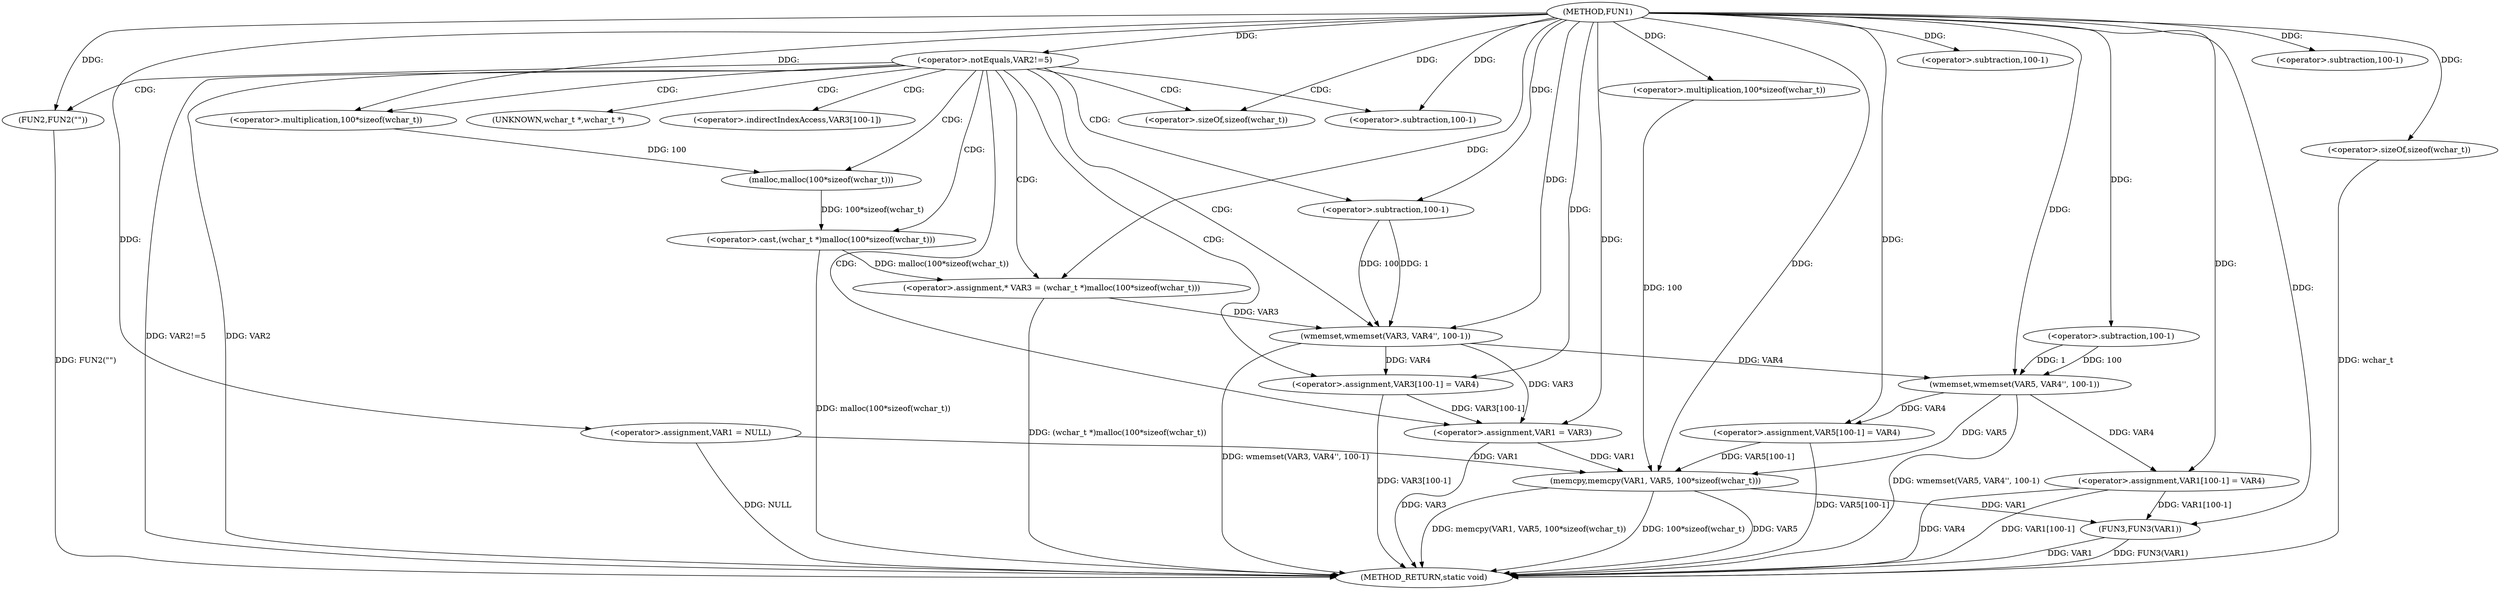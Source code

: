digraph FUN1 {  
"1000100" [label = "(METHOD,FUN1)" ]
"1000173" [label = "(METHOD_RETURN,static void)" ]
"1000103" [label = "(<operator>.assignment,VAR1 = NULL)" ]
"1000107" [label = "(<operator>.notEquals,VAR2!=5)" ]
"1000111" [label = "(FUN2,FUN2(\"\"))" ]
"1000117" [label = "(<operator>.assignment,* VAR3 = (wchar_t *)malloc(100*sizeof(wchar_t)))" ]
"1000119" [label = "(<operator>.cast,(wchar_t *)malloc(100*sizeof(wchar_t)))" ]
"1000121" [label = "(malloc,malloc(100*sizeof(wchar_t)))" ]
"1000122" [label = "(<operator>.multiplication,100*sizeof(wchar_t))" ]
"1000124" [label = "(<operator>.sizeOf,sizeof(wchar_t))" ]
"1000126" [label = "(wmemset,wmemset(VAR3, VAR4'', 100-1))" ]
"1000129" [label = "(<operator>.subtraction,100-1)" ]
"1000132" [label = "(<operator>.assignment,VAR3[100-1] = VAR4)" ]
"1000135" [label = "(<operator>.subtraction,100-1)" ]
"1000139" [label = "(<operator>.assignment,VAR1 = VAR3)" ]
"1000144" [label = "(wmemset,wmemset(VAR5, VAR4'', 100-1))" ]
"1000147" [label = "(<operator>.subtraction,100-1)" ]
"1000150" [label = "(<operator>.assignment,VAR5[100-1] = VAR4)" ]
"1000153" [label = "(<operator>.subtraction,100-1)" ]
"1000157" [label = "(memcpy,memcpy(VAR1, VAR5, 100*sizeof(wchar_t)))" ]
"1000160" [label = "(<operator>.multiplication,100*sizeof(wchar_t))" ]
"1000162" [label = "(<operator>.sizeOf,sizeof(wchar_t))" ]
"1000164" [label = "(<operator>.assignment,VAR1[100-1] = VAR4)" ]
"1000167" [label = "(<operator>.subtraction,100-1)" ]
"1000171" [label = "(FUN3,FUN3(VAR1))" ]
"1000120" [label = "(UNKNOWN,wchar_t *,wchar_t *)" ]
"1000133" [label = "(<operator>.indirectIndexAccess,VAR3[100-1])" ]
  "1000171" -> "1000173"  [ label = "DDG: VAR1"] 
  "1000107" -> "1000173"  [ label = "DDG: VAR2"] 
  "1000157" -> "1000173"  [ label = "DDG: memcpy(VAR1, VAR5, 100*sizeof(wchar_t))"] 
  "1000103" -> "1000173"  [ label = "DDG: NULL"] 
  "1000157" -> "1000173"  [ label = "DDG: 100*sizeof(wchar_t)"] 
  "1000119" -> "1000173"  [ label = "DDG: malloc(100*sizeof(wchar_t))"] 
  "1000132" -> "1000173"  [ label = "DDG: VAR3[100-1]"] 
  "1000171" -> "1000173"  [ label = "DDG: FUN3(VAR1)"] 
  "1000117" -> "1000173"  [ label = "DDG: (wchar_t *)malloc(100*sizeof(wchar_t))"] 
  "1000111" -> "1000173"  [ label = "DDG: FUN2(\"\")"] 
  "1000164" -> "1000173"  [ label = "DDG: VAR1[100-1]"] 
  "1000157" -> "1000173"  [ label = "DDG: VAR5"] 
  "1000126" -> "1000173"  [ label = "DDG: wmemset(VAR3, VAR4'', 100-1)"] 
  "1000107" -> "1000173"  [ label = "DDG: VAR2!=5"] 
  "1000150" -> "1000173"  [ label = "DDG: VAR5[100-1]"] 
  "1000139" -> "1000173"  [ label = "DDG: VAR3"] 
  "1000144" -> "1000173"  [ label = "DDG: wmemset(VAR5, VAR4'', 100-1)"] 
  "1000164" -> "1000173"  [ label = "DDG: VAR4"] 
  "1000162" -> "1000173"  [ label = "DDG: wchar_t"] 
  "1000100" -> "1000103"  [ label = "DDG: "] 
  "1000100" -> "1000107"  [ label = "DDG: "] 
  "1000100" -> "1000111"  [ label = "DDG: "] 
  "1000119" -> "1000117"  [ label = "DDG: malloc(100*sizeof(wchar_t))"] 
  "1000100" -> "1000117"  [ label = "DDG: "] 
  "1000121" -> "1000119"  [ label = "DDG: 100*sizeof(wchar_t)"] 
  "1000122" -> "1000121"  [ label = "DDG: 100"] 
  "1000100" -> "1000122"  [ label = "DDG: "] 
  "1000100" -> "1000124"  [ label = "DDG: "] 
  "1000117" -> "1000126"  [ label = "DDG: VAR3"] 
  "1000100" -> "1000126"  [ label = "DDG: "] 
  "1000129" -> "1000126"  [ label = "DDG: 100"] 
  "1000129" -> "1000126"  [ label = "DDG: 1"] 
  "1000100" -> "1000129"  [ label = "DDG: "] 
  "1000126" -> "1000132"  [ label = "DDG: VAR4"] 
  "1000100" -> "1000132"  [ label = "DDG: "] 
  "1000100" -> "1000135"  [ label = "DDG: "] 
  "1000126" -> "1000139"  [ label = "DDG: VAR3"] 
  "1000132" -> "1000139"  [ label = "DDG: VAR3[100-1]"] 
  "1000100" -> "1000139"  [ label = "DDG: "] 
  "1000100" -> "1000144"  [ label = "DDG: "] 
  "1000126" -> "1000144"  [ label = "DDG: VAR4"] 
  "1000147" -> "1000144"  [ label = "DDG: 100"] 
  "1000147" -> "1000144"  [ label = "DDG: 1"] 
  "1000100" -> "1000147"  [ label = "DDG: "] 
  "1000144" -> "1000150"  [ label = "DDG: VAR4"] 
  "1000100" -> "1000150"  [ label = "DDG: "] 
  "1000100" -> "1000153"  [ label = "DDG: "] 
  "1000103" -> "1000157"  [ label = "DDG: VAR1"] 
  "1000139" -> "1000157"  [ label = "DDG: VAR1"] 
  "1000100" -> "1000157"  [ label = "DDG: "] 
  "1000150" -> "1000157"  [ label = "DDG: VAR5[100-1]"] 
  "1000144" -> "1000157"  [ label = "DDG: VAR5"] 
  "1000160" -> "1000157"  [ label = "DDG: 100"] 
  "1000100" -> "1000160"  [ label = "DDG: "] 
  "1000100" -> "1000162"  [ label = "DDG: "] 
  "1000100" -> "1000164"  [ label = "DDG: "] 
  "1000144" -> "1000164"  [ label = "DDG: VAR4"] 
  "1000100" -> "1000167"  [ label = "DDG: "] 
  "1000157" -> "1000171"  [ label = "DDG: VAR1"] 
  "1000164" -> "1000171"  [ label = "DDG: VAR1[100-1]"] 
  "1000100" -> "1000171"  [ label = "DDG: "] 
  "1000107" -> "1000121"  [ label = "CDG: "] 
  "1000107" -> "1000120"  [ label = "CDG: "] 
  "1000107" -> "1000117"  [ label = "CDG: "] 
  "1000107" -> "1000111"  [ label = "CDG: "] 
  "1000107" -> "1000126"  [ label = "CDG: "] 
  "1000107" -> "1000132"  [ label = "CDG: "] 
  "1000107" -> "1000129"  [ label = "CDG: "] 
  "1000107" -> "1000124"  [ label = "CDG: "] 
  "1000107" -> "1000119"  [ label = "CDG: "] 
  "1000107" -> "1000139"  [ label = "CDG: "] 
  "1000107" -> "1000135"  [ label = "CDG: "] 
  "1000107" -> "1000133"  [ label = "CDG: "] 
  "1000107" -> "1000122"  [ label = "CDG: "] 
}

